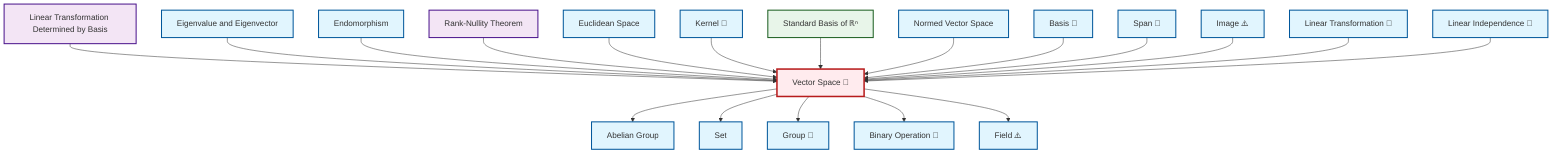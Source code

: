 graph TD
    classDef definition fill:#e1f5fe,stroke:#01579b,stroke-width:2px
    classDef theorem fill:#f3e5f5,stroke:#4a148c,stroke-width:2px
    classDef axiom fill:#fff3e0,stroke:#e65100,stroke-width:2px
    classDef example fill:#e8f5e9,stroke:#1b5e20,stroke-width:2px
    classDef current fill:#ffebee,stroke:#b71c1c,stroke-width:3px
    def-endomorphism["Endomorphism"]:::definition
    def-group["Group 📝"]:::definition
    def-set["Set"]:::definition
    def-eigenvalue-eigenvector["Eigenvalue and Eigenvector"]:::definition
    def-span["Span 📝"]:::definition
    def-abelian-group["Abelian Group"]:::definition
    def-image["Image ⚠️"]:::definition
    def-euclidean-space["Euclidean Space"]:::definition
    def-linear-transformation["Linear Transformation 📝"]:::definition
    thm-linear-transformation-basis["Linear Transformation Determined by Basis"]:::theorem
    def-basis["Basis 📝"]:::definition
    def-binary-operation["Binary Operation 📝"]:::definition
    def-field["Field ⚠️"]:::definition
    def-linear-independence["Linear Independence 📝"]:::definition
    def-vector-space["Vector Space 📝"]:::definition
    ex-standard-basis-rn["Standard Basis of ℝⁿ"]:::example
    def-normed-vector-space["Normed Vector Space"]:::definition
    thm-rank-nullity["Rank-Nullity Theorem"]:::theorem
    def-kernel["Kernel 📝"]:::definition
    def-vector-space --> def-abelian-group
    thm-linear-transformation-basis --> def-vector-space
    def-eigenvalue-eigenvector --> def-vector-space
    def-endomorphism --> def-vector-space
    thm-rank-nullity --> def-vector-space
    def-euclidean-space --> def-vector-space
    def-vector-space --> def-set
    def-kernel --> def-vector-space
    ex-standard-basis-rn --> def-vector-space
    def-normed-vector-space --> def-vector-space
    def-basis --> def-vector-space
    def-span --> def-vector-space
    def-vector-space --> def-group
    def-image --> def-vector-space
    def-linear-transformation --> def-vector-space
    def-linear-independence --> def-vector-space
    def-vector-space --> def-binary-operation
    def-vector-space --> def-field
    class def-vector-space current